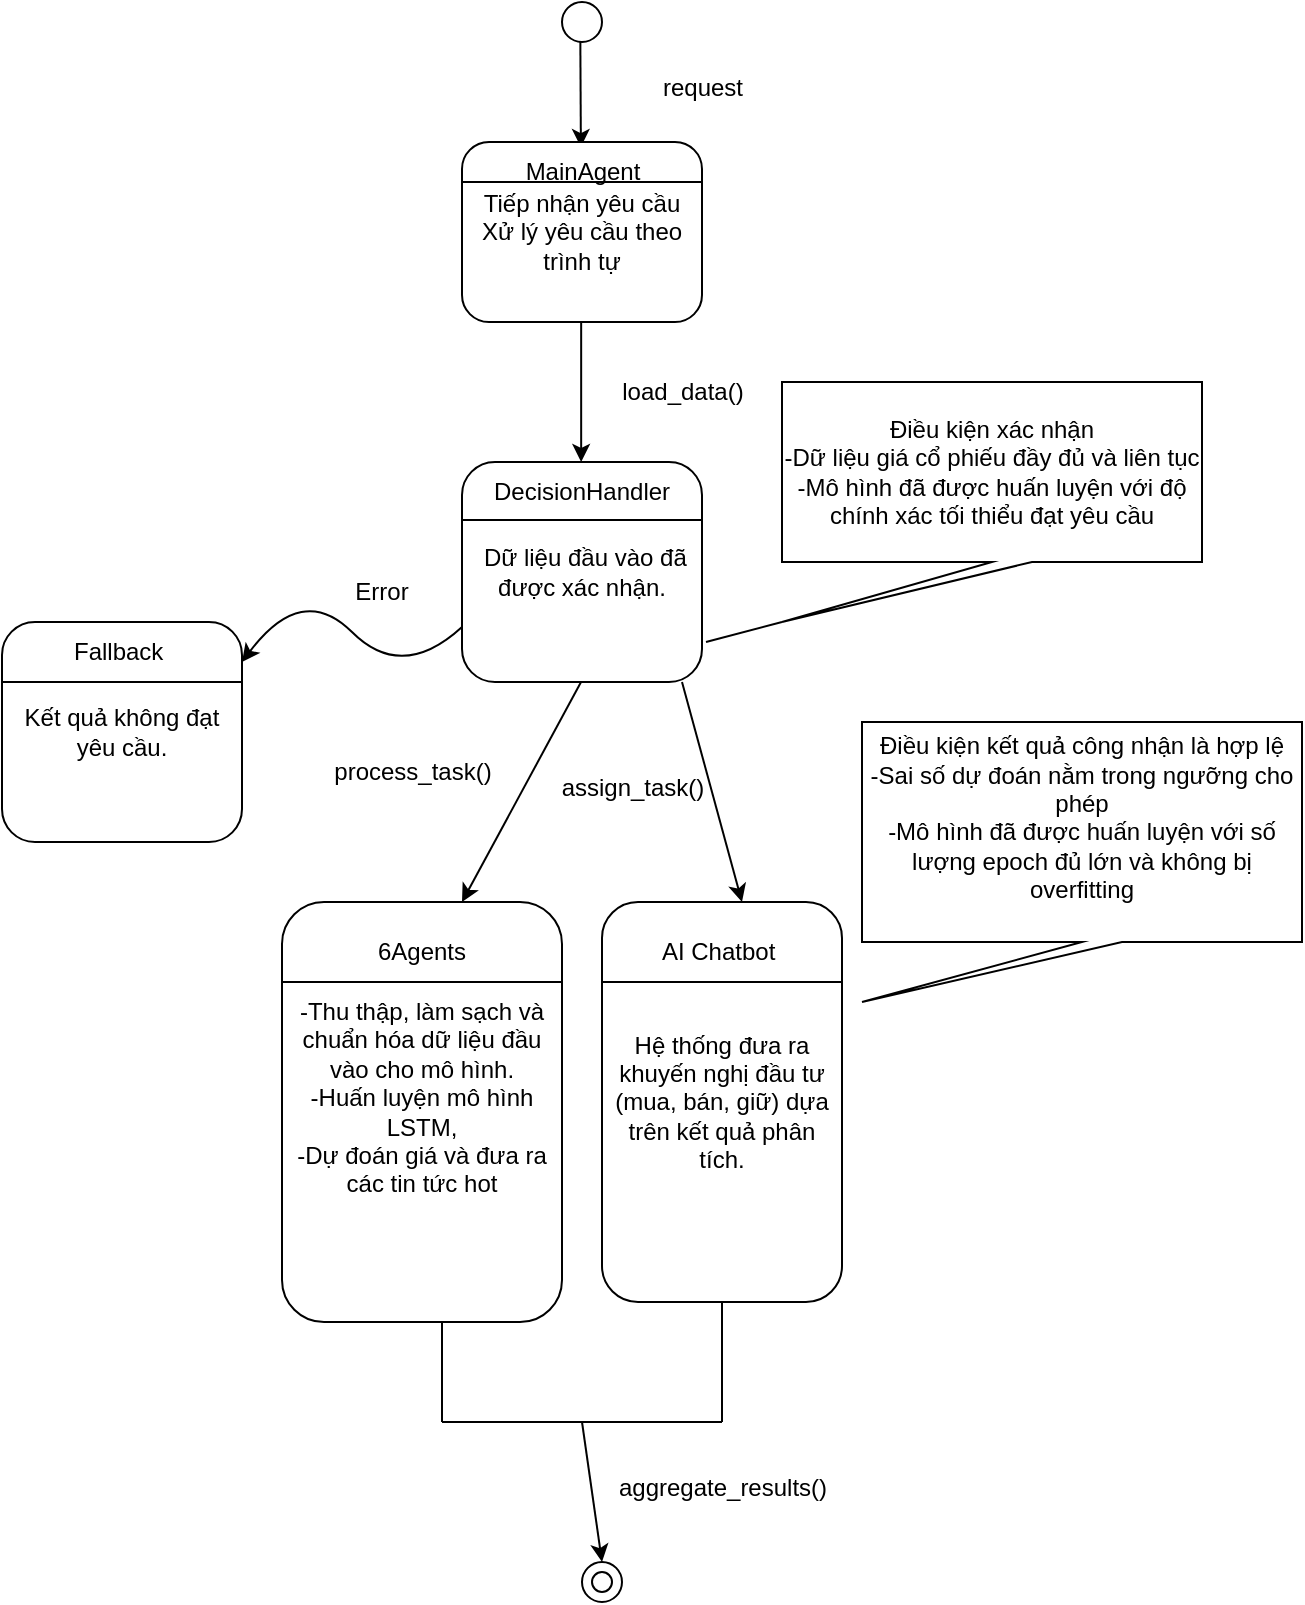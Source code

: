<mxfile version="28.1.2">
  <diagram name="Page-1" id="O4RVb-fNFk1rP7PNWJbt">
    <mxGraphModel dx="1792" dy="2202" grid="1" gridSize="10" guides="1" tooltips="1" connect="1" arrows="1" fold="1" page="1" pageScale="1" pageWidth="850" pageHeight="1100" math="0" shadow="0">
      <root>
        <mxCell id="0" />
        <mxCell id="1" parent="0" />
        <mxCell id="UXaW2lMi_3mQEAqdEw6w-57" value="" style="endArrow=classic;html=1;rounded=0;entryX=0.493;entryY=0.084;entryDx=0;entryDy=0;entryPerimeter=0;" edge="1" parent="1" target="UXaW2lMi_3mQEAqdEw6w-70">
          <mxGeometry width="50" height="50" relative="1" as="geometry">
            <mxPoint x="-470.83" y="-130" as="sourcePoint" />
            <mxPoint x="-470.83" y="-90" as="targetPoint" />
          </mxGeometry>
        </mxCell>
        <mxCell id="UXaW2lMi_3mQEAqdEw6w-58" value="Tiếp nhận yêu cầu&lt;div&gt;Xử lý yêu cầu theo trình tự&lt;/div&gt;" style="rounded=1;whiteSpace=wrap;html=1;" vertex="1" parent="1">
          <mxGeometry x="-530" y="-80" width="120" height="90" as="geometry" />
        </mxCell>
        <mxCell id="UXaW2lMi_3mQEAqdEw6w-59" value="" style="endArrow=classic;html=1;rounded=0;" edge="1" parent="1">
          <mxGeometry width="50" height="50" relative="1" as="geometry">
            <mxPoint x="-470.42" y="10" as="sourcePoint" />
            <mxPoint x="-470.42" y="80" as="targetPoint" />
          </mxGeometry>
        </mxCell>
        <mxCell id="UXaW2lMi_3mQEAqdEw6w-60" value="load_data()" style="text;html=1;align=center;verticalAlign=middle;resizable=0;points=[];autosize=1;strokeColor=none;fillColor=none;" vertex="1" parent="1">
          <mxGeometry x="-460" y="30" width="80" height="30" as="geometry" />
        </mxCell>
        <mxCell id="UXaW2lMi_3mQEAqdEw6w-61" value="&lt;div&gt;&amp;nbsp;Dữ liệu đầu vào đã được xác nhận.&lt;/div&gt;" style="rounded=1;whiteSpace=wrap;html=1;" vertex="1" parent="1">
          <mxGeometry x="-530" y="80" width="120" height="110" as="geometry" />
        </mxCell>
        <mxCell id="UXaW2lMi_3mQEAqdEw6w-63" value="process_task()" style="text;html=1;align=center;verticalAlign=middle;resizable=0;points=[];autosize=1;strokeColor=none;fillColor=none;" vertex="1" parent="1">
          <mxGeometry x="-605" y="220" width="100" height="30" as="geometry" />
        </mxCell>
        <mxCell id="UXaW2lMi_3mQEAqdEw6w-67" value="" style="endArrow=classic;html=1;rounded=0;" edge="1" parent="1">
          <mxGeometry width="50" height="50" relative="1" as="geometry">
            <mxPoint x="-470.48" y="190" as="sourcePoint" />
            <mxPoint x="-530" y="300" as="targetPoint" />
          </mxGeometry>
        </mxCell>
        <mxCell id="UXaW2lMi_3mQEAqdEw6w-69" value="" style="ellipse;whiteSpace=wrap;html=1;aspect=fixed;" vertex="1" parent="1">
          <mxGeometry x="-480" y="-150" width="20" height="20" as="geometry" />
        </mxCell>
        <mxCell id="UXaW2lMi_3mQEAqdEw6w-70" value="MainAgent" style="text;html=1;align=center;verticalAlign=middle;resizable=0;points=[];autosize=1;strokeColor=none;fillColor=none;" vertex="1" parent="1">
          <mxGeometry x="-510" y="-80" width="80" height="30" as="geometry" />
        </mxCell>
        <mxCell id="UXaW2lMi_3mQEAqdEw6w-71" value="" style="endArrow=none;html=1;rounded=0;" edge="1" parent="1">
          <mxGeometry width="50" height="50" relative="1" as="geometry">
            <mxPoint x="-530" y="-60" as="sourcePoint" />
            <mxPoint x="-410" y="-60" as="targetPoint" />
          </mxGeometry>
        </mxCell>
        <mxCell id="UXaW2lMi_3mQEAqdEw6w-72" value="" style="endArrow=none;html=1;rounded=0;" edge="1" parent="1">
          <mxGeometry width="50" height="50" relative="1" as="geometry">
            <mxPoint x="-530" y="109" as="sourcePoint" />
            <mxPoint x="-410" y="109" as="targetPoint" />
          </mxGeometry>
        </mxCell>
        <mxCell id="UXaW2lMi_3mQEAqdEw6w-73" value="DecisionHandler" style="text;html=1;align=center;verticalAlign=middle;whiteSpace=wrap;rounded=0;" vertex="1" parent="1">
          <mxGeometry x="-500" y="80" width="60" height="30" as="geometry" />
        </mxCell>
        <mxCell id="UXaW2lMi_3mQEAqdEw6w-78" value="" style="ellipse;whiteSpace=wrap;html=1;aspect=fixed;" vertex="1" parent="1">
          <mxGeometry x="-470" y="630" width="20" height="20" as="geometry" />
        </mxCell>
        <mxCell id="UXaW2lMi_3mQEAqdEw6w-81" value="" style="curved=1;endArrow=classic;html=1;rounded=0;exitX=0;exitY=0.75;exitDx=0;exitDy=0;" edge="1" parent="1" source="UXaW2lMi_3mQEAqdEw6w-61">
          <mxGeometry width="50" height="50" relative="1" as="geometry">
            <mxPoint x="-610" y="190" as="sourcePoint" />
            <mxPoint x="-640" y="180" as="targetPoint" />
            <Array as="points">
              <mxPoint x="-560" y="190" />
              <mxPoint x="-610" y="140" />
            </Array>
          </mxGeometry>
        </mxCell>
        <mxCell id="UXaW2lMi_3mQEAqdEw6w-83" value="Error" style="text;html=1;align=center;verticalAlign=middle;whiteSpace=wrap;rounded=0;" vertex="1" parent="1">
          <mxGeometry x="-600" y="130" width="60" height="30" as="geometry" />
        </mxCell>
        <mxCell id="UXaW2lMi_3mQEAqdEw6w-84" value="Kết quả không đạt yêu cầu." style="rounded=1;whiteSpace=wrap;html=1;" vertex="1" parent="1">
          <mxGeometry x="-760" y="160" width="120" height="110" as="geometry" />
        </mxCell>
        <mxCell id="UXaW2lMi_3mQEAqdEw6w-85" value="" style="endArrow=none;html=1;rounded=0;" edge="1" parent="1">
          <mxGeometry width="50" height="50" relative="1" as="geometry">
            <mxPoint x="-760" y="190" as="sourcePoint" />
            <mxPoint x="-640" y="190" as="targetPoint" />
          </mxGeometry>
        </mxCell>
        <mxCell id="UXaW2lMi_3mQEAqdEw6w-86" value="Fallback&amp;nbsp;" style="text;html=1;align=center;verticalAlign=middle;whiteSpace=wrap;rounded=0;" vertex="1" parent="1">
          <mxGeometry x="-730" y="160" width="60" height="30" as="geometry" />
        </mxCell>
        <mxCell id="UXaW2lMi_3mQEAqdEw6w-100" value="" style="ellipse;whiteSpace=wrap;html=1;aspect=fixed;" vertex="1" parent="1">
          <mxGeometry x="-465" y="635" width="10" height="10" as="geometry" />
        </mxCell>
        <mxCell id="UXaW2lMi_3mQEAqdEw6w-103" value="Điều kiện xác nhận&lt;div&gt;-Dữ liệu giá cổ phiếu đầy đủ và liên tục&lt;/div&gt;&lt;div&gt;-Mô hình đã được huấn luyện với độ chính xác tối thiểu đạt yêu cầu&lt;/div&gt;" style="shape=callout;whiteSpace=wrap;html=1;perimeter=calloutPerimeter;position2=0;" vertex="1" parent="1">
          <mxGeometry x="-370" y="40" width="210" height="120" as="geometry" />
        </mxCell>
        <mxCell id="UXaW2lMi_3mQEAqdEw6w-104" value="" style="endArrow=none;html=1;rounded=0;entryX=0;entryY=0;entryDx=0;entryDy=120;entryPerimeter=0;" edge="1" parent="1" target="UXaW2lMi_3mQEAqdEw6w-103">
          <mxGeometry width="50" height="50" relative="1" as="geometry">
            <mxPoint x="-408" y="170" as="sourcePoint" />
            <mxPoint x="-345.78" y="160.0" as="targetPoint" />
          </mxGeometry>
        </mxCell>
        <mxCell id="UXaW2lMi_3mQEAqdEw6w-110" value="Điều kiện kết quả công nhận là hợp lệ&lt;div&gt;-Sai số dự đoán nằm trong ngưỡng cho phép&lt;/div&gt;&lt;div&gt;-Mô hình đã được huấn luyện với số lượng epoch đủ lớn và không bị overfitting&lt;br&gt;&lt;div&gt;&lt;br&gt;&lt;/div&gt;&lt;/div&gt;" style="shape=callout;whiteSpace=wrap;html=1;perimeter=calloutPerimeter;position2=0;" vertex="1" parent="1">
          <mxGeometry x="-330" y="210" width="220" height="140" as="geometry" />
        </mxCell>
        <mxCell id="UXaW2lMi_3mQEAqdEw6w-112" value="request" style="text;html=1;align=center;verticalAlign=middle;resizable=0;points=[];autosize=1;strokeColor=none;fillColor=none;" vertex="1" parent="1">
          <mxGeometry x="-440" y="-122" width="60" height="30" as="geometry" />
        </mxCell>
        <mxCell id="UXaW2lMi_3mQEAqdEw6w-113" value="-Thu thập, làm sạch và chuẩn hóa dữ liệu đầu vào cho mô hình.&lt;div&gt;-Huấn luyện mô hình LSTM,&lt;/div&gt;&lt;div&gt;-Dự đoán giá và đưa ra các tin tức hot&lt;/div&gt;&lt;div&gt;&lt;div&gt;&lt;br&gt;&lt;/div&gt;&lt;/div&gt;" style="rounded=1;whiteSpace=wrap;html=1;" vertex="1" parent="1">
          <mxGeometry x="-620" y="300" width="140" height="210" as="geometry" />
        </mxCell>
        <mxCell id="UXaW2lMi_3mQEAqdEw6w-114" value="" style="endArrow=none;html=1;rounded=0;" edge="1" parent="1">
          <mxGeometry width="50" height="50" relative="1" as="geometry">
            <mxPoint x="-620" y="340" as="sourcePoint" />
            <mxPoint x="-480" y="340" as="targetPoint" />
          </mxGeometry>
        </mxCell>
        <mxCell id="UXaW2lMi_3mQEAqdEw6w-115" value="6Agents" style="text;html=1;align=center;verticalAlign=middle;whiteSpace=wrap;rounded=0;" vertex="1" parent="1">
          <mxGeometry x="-580" y="310" width="60" height="30" as="geometry" />
        </mxCell>
        <mxCell id="UXaW2lMi_3mQEAqdEw6w-116" value="" style="endArrow=classic;html=1;rounded=0;" edge="1" parent="1">
          <mxGeometry width="50" height="50" relative="1" as="geometry">
            <mxPoint x="-420" y="190" as="sourcePoint" />
            <mxPoint x="-390" y="300" as="targetPoint" />
          </mxGeometry>
        </mxCell>
        <mxCell id="UXaW2lMi_3mQEAqdEw6w-117" value="Hệ thống đưa ra khuyến nghị đầu tư (mua, bán, giữ) dựa trên kết quả phân tích." style="rounded=1;whiteSpace=wrap;html=1;" vertex="1" parent="1">
          <mxGeometry x="-460" y="300" width="120" height="200" as="geometry" />
        </mxCell>
        <mxCell id="UXaW2lMi_3mQEAqdEw6w-118" value="" style="endArrow=none;html=1;rounded=0;" edge="1" parent="1">
          <mxGeometry width="50" height="50" relative="1" as="geometry">
            <mxPoint x="-460" y="340" as="sourcePoint" />
            <mxPoint x="-340" y="340" as="targetPoint" />
          </mxGeometry>
        </mxCell>
        <mxCell id="UXaW2lMi_3mQEAqdEw6w-119" value="AI Chatbot&amp;nbsp;" style="text;html=1;align=center;verticalAlign=middle;whiteSpace=wrap;rounded=0;" vertex="1" parent="1">
          <mxGeometry x="-440" y="310" width="80" height="30" as="geometry" />
        </mxCell>
        <mxCell id="UXaW2lMi_3mQEAqdEw6w-120" value="assign_task()" style="text;html=1;align=center;verticalAlign=middle;resizable=0;points=[];autosize=1;strokeColor=none;fillColor=none;" vertex="1" parent="1">
          <mxGeometry x="-490" y="228" width="90" height="30" as="geometry" />
        </mxCell>
        <mxCell id="UXaW2lMi_3mQEAqdEw6w-126" value="" style="endArrow=none;html=1;rounded=0;" edge="1" parent="1">
          <mxGeometry width="50" height="50" relative="1" as="geometry">
            <mxPoint x="-540" y="560" as="sourcePoint" />
            <mxPoint x="-540" y="510" as="targetPoint" />
          </mxGeometry>
        </mxCell>
        <mxCell id="UXaW2lMi_3mQEAqdEw6w-127" value="" style="endArrow=none;html=1;rounded=0;" edge="1" parent="1">
          <mxGeometry width="50" height="50" relative="1" as="geometry">
            <mxPoint x="-540" y="560" as="sourcePoint" />
            <mxPoint x="-400" y="560" as="targetPoint" />
          </mxGeometry>
        </mxCell>
        <mxCell id="UXaW2lMi_3mQEAqdEw6w-128" value="" style="endArrow=none;html=1;rounded=0;" edge="1" parent="1">
          <mxGeometry width="50" height="50" relative="1" as="geometry">
            <mxPoint x="-400" y="560" as="sourcePoint" />
            <mxPoint x="-400" y="500" as="targetPoint" />
          </mxGeometry>
        </mxCell>
        <mxCell id="UXaW2lMi_3mQEAqdEw6w-129" value="" style="endArrow=classic;html=1;rounded=0;entryX=0.5;entryY=0;entryDx=0;entryDy=0;" edge="1" parent="1" target="UXaW2lMi_3mQEAqdEw6w-78">
          <mxGeometry width="50" height="50" relative="1" as="geometry">
            <mxPoint x="-470" y="560" as="sourcePoint" />
            <mxPoint x="-420" y="510" as="targetPoint" />
          </mxGeometry>
        </mxCell>
        <mxCell id="UXaW2lMi_3mQEAqdEw6w-130" value="aggregate_results()" style="text;html=1;align=center;verticalAlign=middle;resizable=0;points=[];autosize=1;strokeColor=none;fillColor=none;" vertex="1" parent="1">
          <mxGeometry x="-465" y="578" width="130" height="30" as="geometry" />
        </mxCell>
      </root>
    </mxGraphModel>
  </diagram>
</mxfile>
